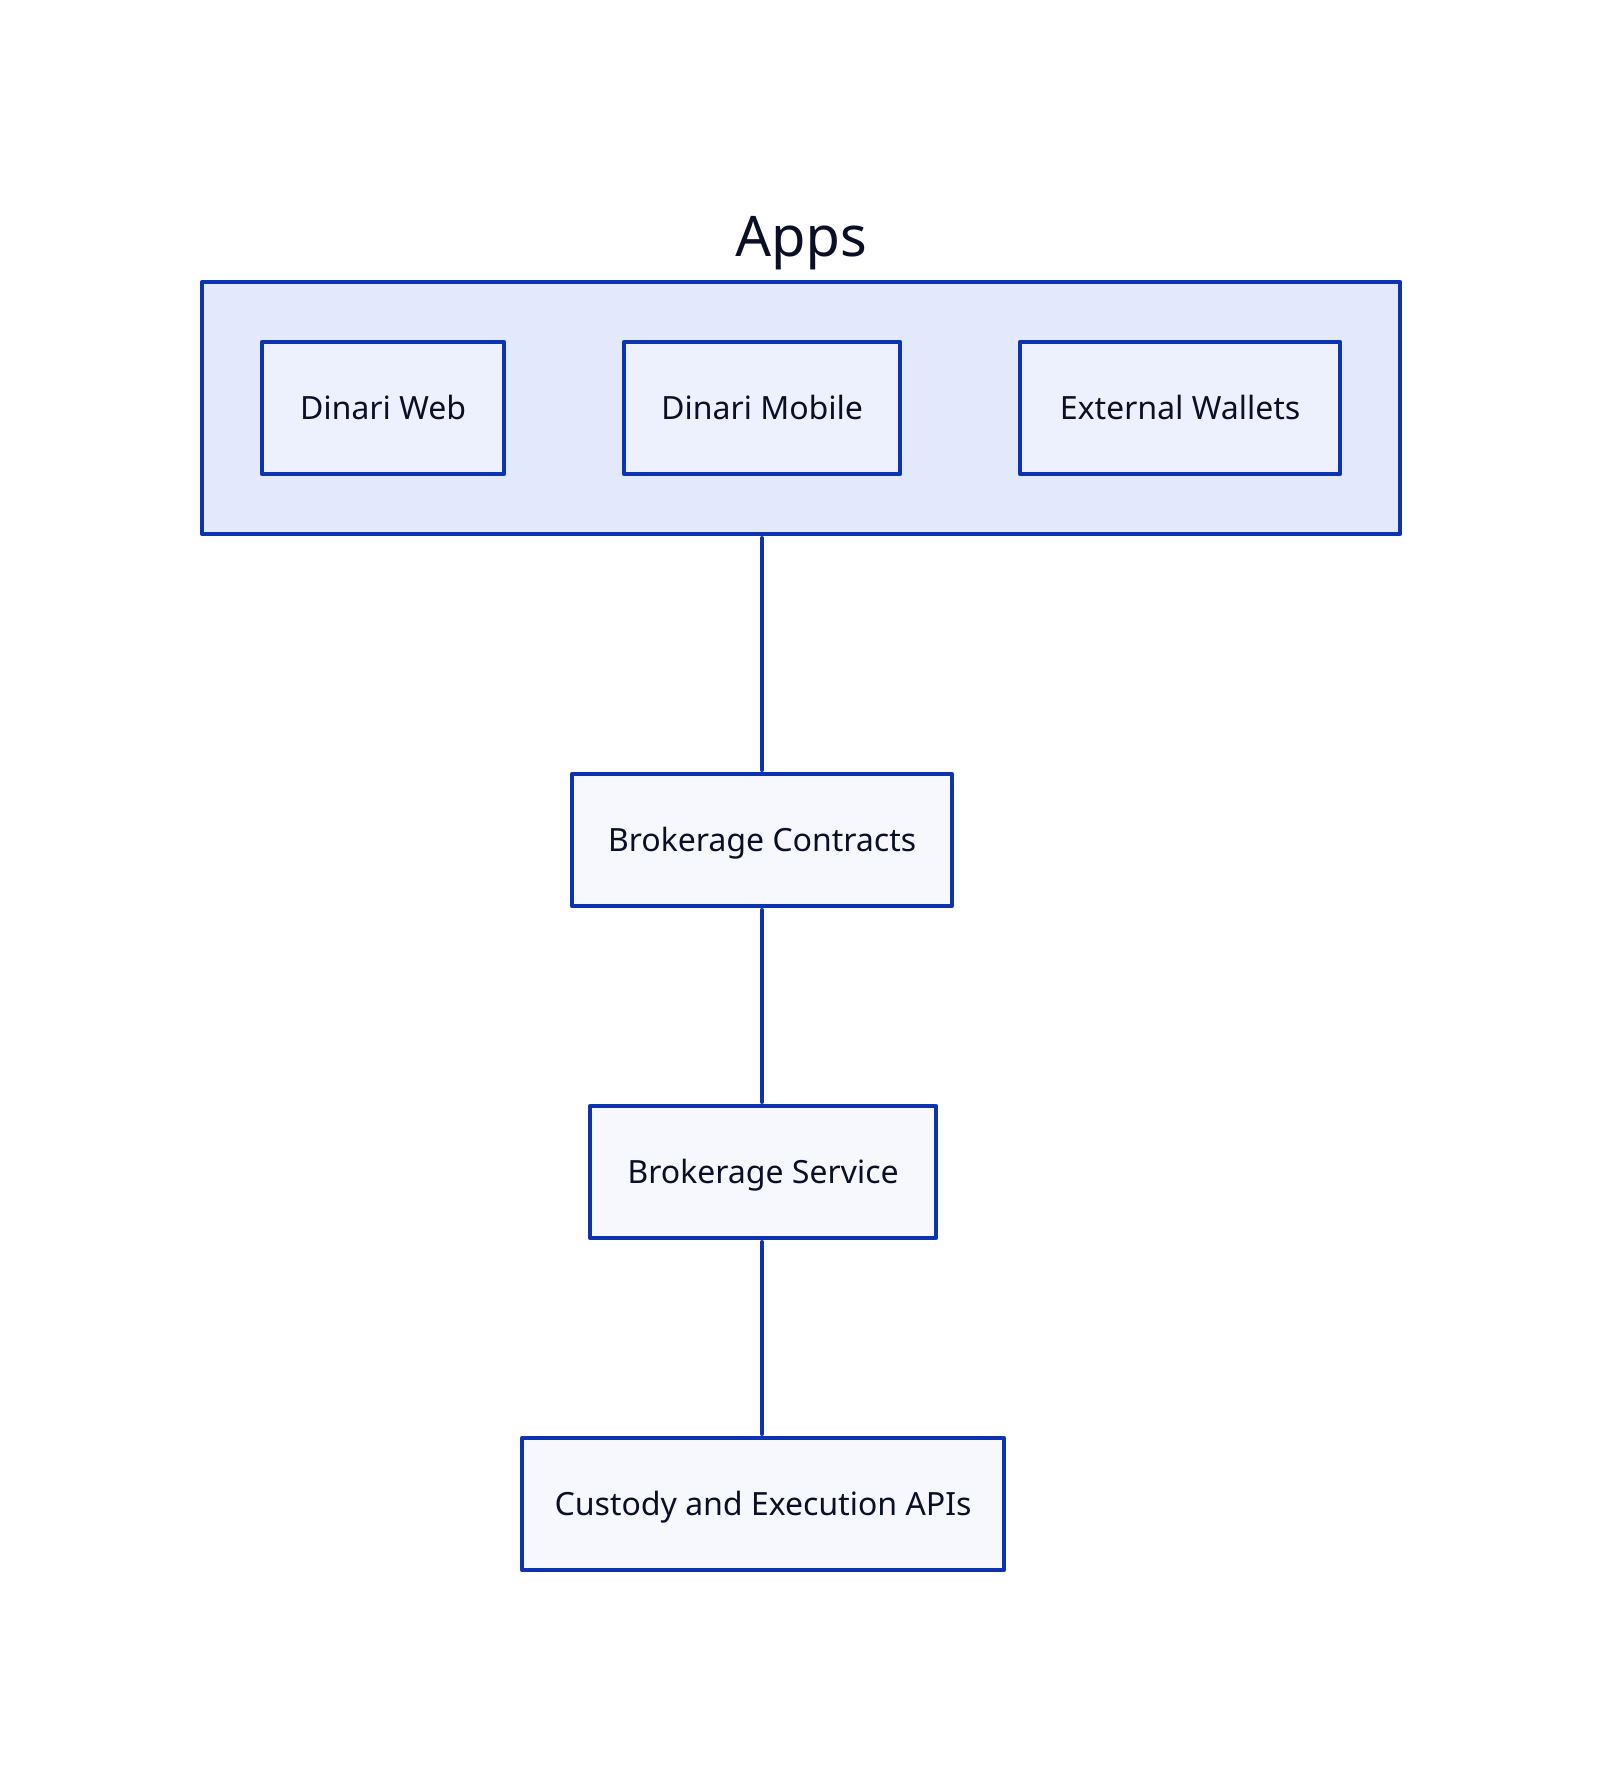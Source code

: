 Apps: {
  Dinari Web
  Dinari Mobile
  External Wallets
}
Custody and Execution APIs
Brokerage Service
Brokerage Contracts

Apps -- Brokerage Contracts
Brokerage Contracts -- Brokerage Service
Brokerage Service -- Custody and Execution APIs
